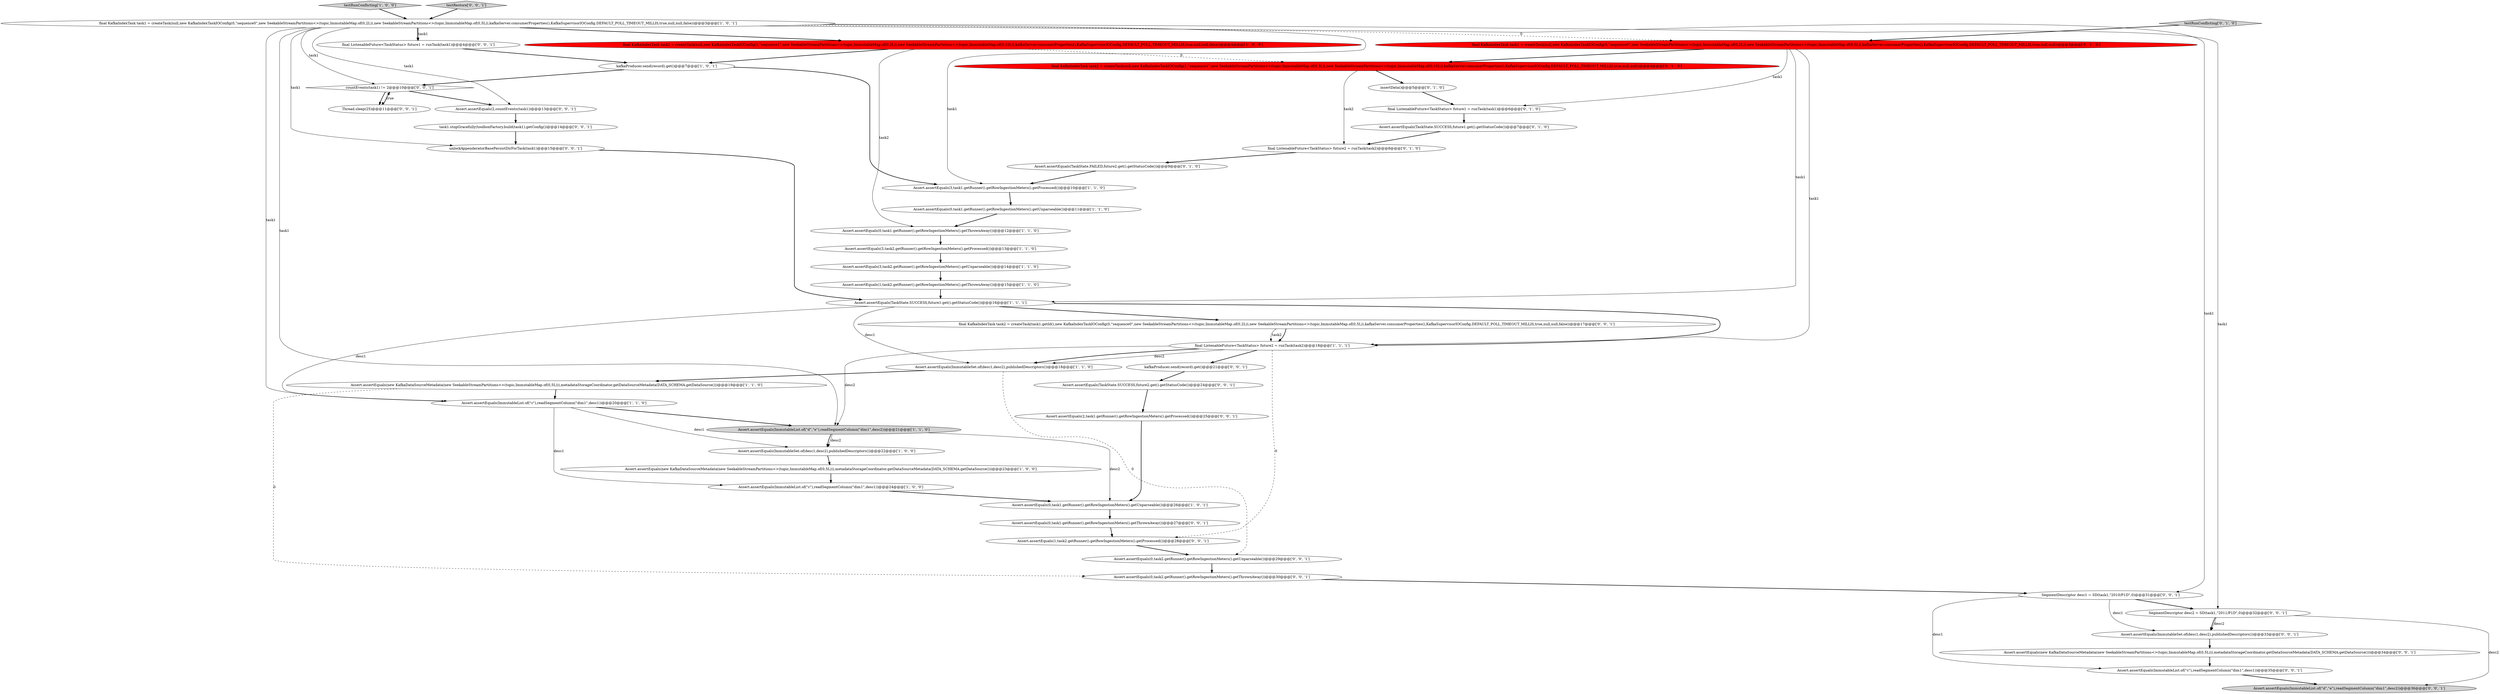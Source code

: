 digraph {
31 [style = filled, label = "Assert.assertEquals(0,task2.getRunner().getRowIngestionMeters().getThrownAway())@@@30@@@['0', '0', '1']", fillcolor = white, shape = ellipse image = "AAA0AAABBB3BBB"];
5 [style = filled, label = "kafkaProducer.send(record).get()@@@7@@@['1', '0', '1']", fillcolor = white, shape = ellipse image = "AAA0AAABBB1BBB"];
22 [style = filled, label = "final ListenableFuture<TaskStatus> future1 = runTask(task1)@@@6@@@['0', '1', '0']", fillcolor = white, shape = ellipse image = "AAA0AAABBB2BBB"];
8 [style = filled, label = "Assert.assertEquals(3,task2.getRunner().getRowIngestionMeters().getProcessed())@@@13@@@['1', '1', '0']", fillcolor = white, shape = ellipse image = "AAA0AAABBB1BBB"];
17 [style = filled, label = "Assert.assertEquals(new KafkaDataSourceMetadata(new SeekableStreamPartitions<>(topic,ImmutableMap.of(0,5L))),metadataStorageCoordinator.getDataSourceMetadata(DATA_SCHEMA.getDataSource()))@@@19@@@['1', '1', '0']", fillcolor = white, shape = ellipse image = "AAA0AAABBB1BBB"];
39 [style = filled, label = "Thread.sleep(25)@@@11@@@['0', '0', '1']", fillcolor = white, shape = ellipse image = "AAA0AAABBB3BBB"];
45 [style = filled, label = "Assert.assertEquals(2,countEvents(task1))@@@13@@@['0', '0', '1']", fillcolor = white, shape = ellipse image = "AAA0AAABBB3BBB"];
35 [style = filled, label = "kafkaProducer.send(record).get()@@@21@@@['0', '0', '1']", fillcolor = white, shape = ellipse image = "AAA0AAABBB3BBB"];
18 [style = filled, label = "Assert.assertEquals(1,task2.getRunner().getRowIngestionMeters().getThrownAway())@@@15@@@['1', '1', '0']", fillcolor = white, shape = ellipse image = "AAA0AAABBB1BBB"];
14 [style = filled, label = "Assert.assertEquals(ImmutableSet.of(desc1,desc2),publishedDescriptors())@@@22@@@['1', '0', '0']", fillcolor = white, shape = ellipse image = "AAA0AAABBB1BBB"];
23 [style = filled, label = "Assert.assertEquals(TaskState.FAILED,future2.get().getStatusCode())@@@9@@@['0', '1', '0']", fillcolor = white, shape = ellipse image = "AAA0AAABBB2BBB"];
32 [style = filled, label = "Assert.assertEquals(ImmutableSet.of(desc1,desc2),publishedDescriptors())@@@33@@@['0', '0', '1']", fillcolor = white, shape = ellipse image = "AAA0AAABBB3BBB"];
28 [style = filled, label = "Assert.assertEquals(ImmutableList.of(\"c\"),readSegmentColumn(\"dim1\",desc1))@@@35@@@['0', '0', '1']", fillcolor = white, shape = ellipse image = "AAA0AAABBB3BBB"];
42 [style = filled, label = "countEvents(task1) != 2@@@10@@@['0', '0', '1']", fillcolor = white, shape = diamond image = "AAA0AAABBB3BBB"];
19 [style = filled, label = "Assert.assertEquals(ImmutableSet.of(desc1,desc2),publishedDescriptors())@@@18@@@['1', '1', '0']", fillcolor = white, shape = ellipse image = "AAA0AAABBB1BBB"];
47 [style = filled, label = "Assert.assertEquals(TaskState.SUCCESS,future2.get().getStatusCode())@@@24@@@['0', '0', '1']", fillcolor = white, shape = ellipse image = "AAA0AAABBB3BBB"];
33 [style = filled, label = "SegmentDescriptor desc2 = SD(task1,\"2011/P1D\",0)@@@32@@@['0', '0', '1']", fillcolor = white, shape = ellipse image = "AAA0AAABBB3BBB"];
7 [style = filled, label = "Assert.assertEquals(0,task1.getRunner().getRowIngestionMeters().getUnparseable())@@@11@@@['1', '1', '0']", fillcolor = white, shape = ellipse image = "AAA0AAABBB1BBB"];
20 [style = filled, label = "testRunConflicting['0', '1', '0']", fillcolor = lightgray, shape = diamond image = "AAA0AAABBB2BBB"];
30 [style = filled, label = "final ListenableFuture<TaskStatus> future1 = runTask(task1)@@@4@@@['0', '0', '1']", fillcolor = white, shape = ellipse image = "AAA0AAABBB3BBB"];
37 [style = filled, label = "Assert.assertEquals(0,task2.getRunner().getRowIngestionMeters().getUnparseable())@@@29@@@['0', '0', '1']", fillcolor = white, shape = ellipse image = "AAA0AAABBB3BBB"];
43 [style = filled, label = "Assert.assertEquals(2,task1.getRunner().getRowIngestionMeters().getProcessed())@@@25@@@['0', '0', '1']", fillcolor = white, shape = ellipse image = "AAA0AAABBB3BBB"];
15 [style = filled, label = "final KafkaIndexTask task2 = createTask(null,new KafkaIndexTaskIOConfig(1,\"sequence1\",new SeekableStreamPartitions<>(topic,ImmutableMap.of(0,3L)),new SeekableStreamPartitions<>(topic,ImmutableMap.of(0,10L)),kafkaServer.consumerProperties(),KafkaSupervisorIOConfig.DEFAULT_POLL_TIMEOUT_MILLIS,true,null,null,false))@@@4@@@['1', '0', '0']", fillcolor = red, shape = ellipse image = "AAA1AAABBB1BBB"];
0 [style = filled, label = "Assert.assertEquals(TaskState.SUCCESS,future1.get().getStatusCode())@@@16@@@['1', '1', '1']", fillcolor = white, shape = ellipse image = "AAA0AAABBB1BBB"];
6 [style = filled, label = "Assert.assertEquals(ImmutableList.of(\"c\"),readSegmentColumn(\"dim1\",desc1))@@@24@@@['1', '0', '0']", fillcolor = white, shape = ellipse image = "AAA0AAABBB1BBB"];
25 [style = filled, label = "Assert.assertEquals(TaskState.SUCCESS,future1.get().getStatusCode())@@@7@@@['0', '1', '0']", fillcolor = white, shape = ellipse image = "AAA0AAABBB2BBB"];
16 [style = filled, label = "final ListenableFuture<TaskStatus> future2 = runTask(task2)@@@18@@@['1', '1', '1']", fillcolor = white, shape = ellipse image = "AAA0AAABBB1BBB"];
4 [style = filled, label = "final KafkaIndexTask task1 = createTask(null,new KafkaIndexTaskIOConfig(0,\"sequence0\",new SeekableStreamPartitions<>(topic,ImmutableMap.of(0,2L)),new SeekableStreamPartitions<>(topic,ImmutableMap.of(0,5L)),kafkaServer.consumerProperties(),KafkaSupervisorIOConfig.DEFAULT_POLL_TIMEOUT_MILLIS,true,null,null,false))@@@3@@@['1', '0', '1']", fillcolor = white, shape = ellipse image = "AAA0AAABBB1BBB"];
21 [style = filled, label = "final KafkaIndexTask task2 = createTask(null,new KafkaIndexTaskIOConfig(1,\"sequence1\",new SeekableStreamPartitions<>(topic,ImmutableMap.of(0,3L)),new SeekableStreamPartitions<>(topic,ImmutableMap.of(0,10L)),kafkaServer.consumerProperties(),KafkaSupervisorIOConfig.DEFAULT_POLL_TIMEOUT_MILLIS,true,null,null))@@@4@@@['0', '1', '0']", fillcolor = red, shape = ellipse image = "AAA1AAABBB2BBB"];
40 [style = filled, label = "Assert.assertEquals(0,task1.getRunner().getRowIngestionMeters().getThrownAway())@@@27@@@['0', '0', '1']", fillcolor = white, shape = ellipse image = "AAA0AAABBB3BBB"];
10 [style = filled, label = "Assert.assertEquals(ImmutableList.of(\"d\",\"e\"),readSegmentColumn(\"dim1\",desc2))@@@21@@@['1', '1', '0']", fillcolor = lightgray, shape = ellipse image = "AAA0AAABBB1BBB"];
27 [style = filled, label = "final KafkaIndexTask task1 = createTask(null,new KafkaIndexTaskIOConfig(0,\"sequence0\",new SeekableStreamPartitions<>(topic,ImmutableMap.of(0,2L)),new SeekableStreamPartitions<>(topic,ImmutableMap.of(0,5L)),kafkaServer.consumerProperties(),KafkaSupervisorIOConfig.DEFAULT_POLL_TIMEOUT_MILLIS,true,null,null))@@@3@@@['0', '1', '0']", fillcolor = red, shape = ellipse image = "AAA1AAABBB2BBB"];
24 [style = filled, label = "insertData()@@@5@@@['0', '1', '0']", fillcolor = white, shape = ellipse image = "AAA0AAABBB2BBB"];
41 [style = filled, label = "SegmentDescriptor desc1 = SD(task1,\"2010/P1D\",0)@@@31@@@['0', '0', '1']", fillcolor = white, shape = ellipse image = "AAA0AAABBB3BBB"];
38 [style = filled, label = "Assert.assertEquals(new KafkaDataSourceMetadata(new SeekableStreamPartitions<>(topic,ImmutableMap.of(0,5L))),metadataStorageCoordinator.getDataSourceMetadata(DATA_SCHEMA.getDataSource()))@@@34@@@['0', '0', '1']", fillcolor = white, shape = ellipse image = "AAA0AAABBB3BBB"];
26 [style = filled, label = "final ListenableFuture<TaskStatus> future2 = runTask(task2)@@@8@@@['0', '1', '0']", fillcolor = white, shape = ellipse image = "AAA0AAABBB2BBB"];
11 [style = filled, label = "Assert.assertEquals(0,task1.getRunner().getRowIngestionMeters().getUnparseable())@@@26@@@['1', '0', '1']", fillcolor = white, shape = ellipse image = "AAA0AAABBB1BBB"];
2 [style = filled, label = "testRunConflicting['1', '0', '0']", fillcolor = lightgray, shape = diamond image = "AAA0AAABBB1BBB"];
12 [style = filled, label = "Assert.assertEquals(new KafkaDataSourceMetadata(new SeekableStreamPartitions<>(topic,ImmutableMap.of(0,5L))),metadataStorageCoordinator.getDataSourceMetadata(DATA_SCHEMA.getDataSource()))@@@23@@@['1', '0', '0']", fillcolor = white, shape = ellipse image = "AAA0AAABBB1BBB"];
9 [style = filled, label = "Assert.assertEquals(3,task2.getRunner().getRowIngestionMeters().getUnparseable())@@@14@@@['1', '1', '0']", fillcolor = white, shape = ellipse image = "AAA0AAABBB1BBB"];
36 [style = filled, label = "unlockAppenderatorBasePersistDirForTask(task1)@@@15@@@['0', '0', '1']", fillcolor = white, shape = ellipse image = "AAA0AAABBB3BBB"];
13 [style = filled, label = "Assert.assertEquals(3,task1.getRunner().getRowIngestionMeters().getProcessed())@@@10@@@['1', '1', '0']", fillcolor = white, shape = ellipse image = "AAA0AAABBB1BBB"];
3 [style = filled, label = "Assert.assertEquals(0,task1.getRunner().getRowIngestionMeters().getThrownAway())@@@12@@@['1', '1', '0']", fillcolor = white, shape = ellipse image = "AAA0AAABBB1BBB"];
29 [style = filled, label = "task1.stopGracefully(toolboxFactory.build(task1).getConfig())@@@14@@@['0', '0', '1']", fillcolor = white, shape = ellipse image = "AAA0AAABBB3BBB"];
34 [style = filled, label = "testRestore['0', '0', '1']", fillcolor = lightgray, shape = diamond image = "AAA0AAABBB3BBB"];
46 [style = filled, label = "final KafkaIndexTask task2 = createTask(task1.getId(),new KafkaIndexTaskIOConfig(0,\"sequence0\",new SeekableStreamPartitions<>(topic,ImmutableMap.of(0,2L)),new SeekableStreamPartitions<>(topic,ImmutableMap.of(0,5L)),kafkaServer.consumerProperties(),KafkaSupervisorIOConfig.DEFAULT_POLL_TIMEOUT_MILLIS,true,null,null,false))@@@17@@@['0', '0', '1']", fillcolor = white, shape = ellipse image = "AAA0AAABBB3BBB"];
1 [style = filled, label = "Assert.assertEquals(ImmutableList.of(\"c\"),readSegmentColumn(\"dim1\",desc1))@@@20@@@['1', '1', '0']", fillcolor = white, shape = ellipse image = "AAA0AAABBB1BBB"];
48 [style = filled, label = "Assert.assertEquals(1,task2.getRunner().getRowIngestionMeters().getProcessed())@@@28@@@['0', '0', '1']", fillcolor = white, shape = ellipse image = "AAA0AAABBB3BBB"];
44 [style = filled, label = "Assert.assertEquals(ImmutableList.of(\"d\",\"e\"),readSegmentColumn(\"dim1\",desc2))@@@36@@@['0', '0', '1']", fillcolor = lightgray, shape = ellipse image = "AAA0AAABBB3BBB"];
42->45 [style = bold, label=""];
0->46 [style = bold, label=""];
4->15 [style = bold, label=""];
27->16 [style = solid, label="task1"];
21->24 [style = bold, label=""];
10->14 [style = solid, label="desc2"];
20->27 [style = bold, label=""];
10->11 [style = solid, label="desc2"];
36->0 [style = bold, label=""];
1->6 [style = solid, label="desc1"];
4->45 [style = solid, label="task1"];
37->31 [style = bold, label=""];
23->13 [style = bold, label=""];
6->11 [style = bold, label=""];
0->1 [style = solid, label="desc1"];
18->0 [style = bold, label=""];
4->30 [style = solid, label="task1"];
29->36 [style = bold, label=""];
22->25 [style = bold, label=""];
48->37 [style = bold, label=""];
10->14 [style = bold, label=""];
38->28 [style = bold, label=""];
15->3 [style = solid, label="task2"];
47->43 [style = bold, label=""];
16->19 [style = bold, label=""];
4->1 [style = solid, label="task1"];
2->4 [style = bold, label=""];
45->29 [style = bold, label=""];
43->11 [style = bold, label=""];
4->41 [style = solid, label="task1"];
16->48 [style = dashed, label="0"];
25->26 [style = bold, label=""];
31->41 [style = bold, label=""];
39->42 [style = bold, label=""];
4->10 [style = solid, label="task1"];
0->19 [style = solid, label="desc1"];
27->22 [style = solid, label="task1"];
42->39 [style = dotted, label="true"];
0->16 [style = bold, label=""];
4->36 [style = solid, label="task1"];
46->16 [style = bold, label=""];
17->1 [style = bold, label=""];
42->39 [style = bold, label=""];
4->27 [style = dashed, label="0"];
15->21 [style = dashed, label="0"];
19->17 [style = bold, label=""];
9->18 [style = bold, label=""];
4->13 [style = solid, label="task1"];
41->28 [style = solid, label="desc1"];
30->5 [style = bold, label=""];
3->8 [style = bold, label=""];
5->13 [style = bold, label=""];
1->14 [style = solid, label="desc1"];
33->32 [style = bold, label=""];
4->33 [style = solid, label="task1"];
41->33 [style = bold, label=""];
27->0 [style = solid, label="task1"];
27->21 [style = bold, label=""];
4->42 [style = solid, label="task1"];
40->48 [style = bold, label=""];
21->26 [style = solid, label="task2"];
46->16 [style = solid, label="task2"];
33->44 [style = solid, label="desc2"];
41->32 [style = solid, label="desc1"];
17->31 [style = dashed, label="0"];
12->6 [style = bold, label=""];
24->22 [style = bold, label=""];
11->40 [style = bold, label=""];
7->3 [style = bold, label=""];
15->5 [style = bold, label=""];
16->10 [style = solid, label="desc2"];
32->38 [style = bold, label=""];
4->30 [style = bold, label=""];
13->7 [style = bold, label=""];
14->12 [style = bold, label=""];
26->23 [style = bold, label=""];
8->9 [style = bold, label=""];
28->44 [style = bold, label=""];
35->47 [style = bold, label=""];
33->32 [style = solid, label="desc2"];
34->4 [style = bold, label=""];
16->19 [style = solid, label="desc2"];
5->42 [style = bold, label=""];
16->35 [style = bold, label=""];
1->10 [style = bold, label=""];
19->37 [style = dashed, label="0"];
}
